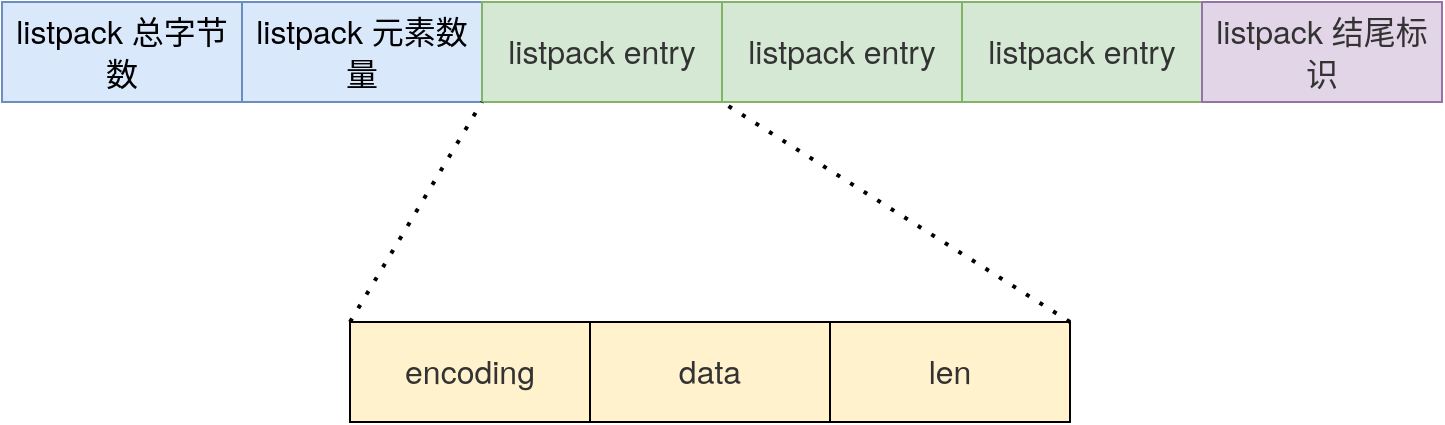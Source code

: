 <mxfile version="13.9.9" type="device"><diagram id="RHZljYwDqxNmWBECuHeX" name="第 1 页"><mxGraphModel dx="946" dy="610" grid="1" gridSize="10" guides="1" tooltips="1" connect="1" arrows="1" fold="1" page="1" pageScale="1" pageWidth="827" pageHeight="1169" math="0" shadow="0"><root><mxCell id="0"/><mxCell id="1" parent="0"/><mxCell id="87_YKttjHRbjK4AzfTlU-2" value="&lt;span style=&quot;font-family: &amp;quot;helvetica neue&amp;quot;, helvetica, arial, sans-serif; font-size: 16px;&quot;&gt;listpack 总字节数&lt;/span&gt;" style="rounded=0;whiteSpace=wrap;html=1;fillColor=#dae8fc;strokeColor=#6c8ebf;labelBackgroundColor=none;fontSize=16;" vertex="1" parent="1"><mxGeometry x="120" y="150" width="120" height="50" as="geometry"/></mxCell><mxCell id="87_YKttjHRbjK4AzfTlU-3" value="&lt;span style=&quot;font-family: &amp;quot;helvetica neue&amp;quot;, helvetica, arial, sans-serif; font-size: 16px;&quot;&gt;listpack&amp;nbsp;&lt;/span&gt;&lt;span style=&quot;font-family: &amp;quot;helvetica neue&amp;quot;, helvetica, arial, sans-serif; font-size: 16px;&quot;&gt;元素数量&lt;/span&gt;" style="rounded=0;whiteSpace=wrap;html=1;fillColor=#dae8fc;strokeColor=#6c8ebf;labelBackgroundColor=none;fontSize=16;" vertex="1" parent="1"><mxGeometry x="240" y="150" width="120" height="50" as="geometry"/></mxCell><mxCell id="87_YKttjHRbjK4AzfTlU-4" value="&lt;span style=&quot;color: rgb(51, 51, 51); font-family: &amp;quot;helvetica neue&amp;quot;, helvetica, arial, sans-serif; font-size: 16px; font-style: normal; font-weight: normal; letter-spacing: normal; text-indent: 0px; text-transform: none; word-spacing: 0px; text-decoration: none; display: inline; float: none;&quot;&gt;listpack entry&lt;/span&gt;" style="rounded=0;whiteSpace=wrap;html=1;fillColor=#d5e8d4;strokeColor=#82b366;labelBackgroundColor=none;fontSize=16;" vertex="1" parent="1"><mxGeometry x="360" y="150" width="120" height="50" as="geometry"/></mxCell><mxCell id="87_YKttjHRbjK4AzfTlU-5" value="&lt;span style=&quot;color: rgb(51, 51, 51); font-family: &amp;quot;helvetica neue&amp;quot;, helvetica, arial, sans-serif; font-size: 16px; font-style: normal; font-weight: normal; letter-spacing: normal; text-indent: 0px; text-transform: none; word-spacing: 0px; text-decoration: none; display: inline; float: none;&quot;&gt;listpack entry&lt;/span&gt;" style="rounded=0;whiteSpace=wrap;html=1;fillColor=#d5e8d4;strokeColor=#82b366;labelBackgroundColor=none;fontSize=16;" vertex="1" parent="1"><mxGeometry x="480" y="150" width="120" height="50" as="geometry"/></mxCell><mxCell id="87_YKttjHRbjK4AzfTlU-6" value="&lt;span style=&quot;color: rgb(51, 51, 51); font-family: &amp;quot;helvetica neue&amp;quot;, helvetica, arial, sans-serif; font-size: 16px; font-style: normal; font-weight: normal; letter-spacing: normal; text-indent: 0px; text-transform: none; word-spacing: 0px; text-decoration: none; display: inline; float: none;&quot;&gt;listpack entry&lt;/span&gt;" style="rounded=0;whiteSpace=wrap;html=1;fillColor=#d5e8d4;strokeColor=#82b366;labelBackgroundColor=none;fontSize=16;" vertex="1" parent="1"><mxGeometry x="600" y="150" width="120" height="50" as="geometry"/></mxCell><mxCell id="87_YKttjHRbjK4AzfTlU-7" value="&lt;span style=&quot;color: rgb(51, 51, 51); font-family: &amp;quot;helvetica neue&amp;quot;, helvetica, arial, sans-serif; font-size: 16px;&quot;&gt;listpack 结尾标识&lt;/span&gt;" style="rounded=0;whiteSpace=wrap;html=1;fillColor=#e1d5e7;strokeColor=#9673a6;labelBackgroundColor=none;fontSize=16;" vertex="1" parent="1"><mxGeometry x="720" y="150" width="120" height="50" as="geometry"/></mxCell><mxCell id="87_YKttjHRbjK4AzfTlU-9" value="&lt;span style=&quot;color: rgb(51, 51, 51); font-family: &amp;quot;helvetica neue&amp;quot;, helvetica, arial, sans-serif; font-size: 16px; text-align: left;&quot;&gt;encoding&lt;/span&gt;" style="rounded=0;whiteSpace=wrap;html=1;fillColor=#fff2cc;labelBackgroundColor=none;labelBorderColor=none;fontSize=16;" vertex="1" parent="1"><mxGeometry x="294" y="310" width="120" height="50" as="geometry"/></mxCell><mxCell id="87_YKttjHRbjK4AzfTlU-10" value="&lt;span style=&quot;color: rgb(51, 51, 51); font-family: &amp;quot;helvetica neue&amp;quot;, helvetica, arial, sans-serif; font-size: 16px; text-align: left;&quot;&gt;data&lt;/span&gt;" style="rounded=0;whiteSpace=wrap;html=1;fillColor=#fff2cc;labelBackgroundColor=none;labelBorderColor=none;fontSize=16;" vertex="1" parent="1"><mxGeometry x="414" y="310" width="120" height="50" as="geometry"/></mxCell><mxCell id="87_YKttjHRbjK4AzfTlU-11" value="&lt;span style=&quot;color: rgb(51, 51, 51); font-family: &amp;quot;helvetica neue&amp;quot;, helvetica, arial, sans-serif; font-size: 16px; text-align: left;&quot;&gt;len&lt;/span&gt;" style="rounded=0;whiteSpace=wrap;html=1;fillColor=#fff2cc;labelBackgroundColor=none;labelBorderColor=none;fontSize=16;" vertex="1" parent="1"><mxGeometry x="534" y="310" width="120" height="50" as="geometry"/></mxCell><mxCell id="87_YKttjHRbjK4AzfTlU-13" value="" style="endArrow=none;dashed=1;html=1;dashPattern=1 3;strokeWidth=2;fontSize=16;entryX=0;entryY=1;entryDx=0;entryDy=0;exitX=0;exitY=0;exitDx=0;exitDy=0;" edge="1" parent="1" source="87_YKttjHRbjK4AzfTlU-9" target="87_YKttjHRbjK4AzfTlU-4"><mxGeometry width="50" height="50" relative="1" as="geometry"><mxPoint x="320" y="280" as="sourcePoint"/><mxPoint x="370" y="230" as="targetPoint"/></mxGeometry></mxCell><mxCell id="87_YKttjHRbjK4AzfTlU-14" value="" style="endArrow=none;dashed=1;html=1;dashPattern=1 3;strokeWidth=2;fontSize=16;entryX=0;entryY=1;entryDx=0;entryDy=0;exitX=1;exitY=0;exitDx=0;exitDy=0;" edge="1" parent="1" source="87_YKttjHRbjK4AzfTlU-11" target="87_YKttjHRbjK4AzfTlU-5"><mxGeometry width="50" height="50" relative="1" as="geometry"><mxPoint x="460" y="280" as="sourcePoint"/><mxPoint x="510" y="230" as="targetPoint"/></mxGeometry></mxCell></root></mxGraphModel></diagram></mxfile>